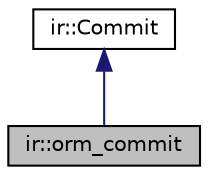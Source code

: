 digraph "ir::orm_commit"
{
 // LATEX_PDF_SIZE
  edge [fontname="Helvetica",fontsize="10",labelfontname="Helvetica",labelfontsize="10"];
  node [fontname="Helvetica",fontsize="10",shape=record];
  Node1 [label="ir::orm_commit",height=0.2,width=0.4,color="black", fillcolor="grey75", style="filled", fontcolor="black",tooltip="ORM wrapper for the commit data."];
  Node2 -> Node1 [dir="back",color="midnightblue",fontsize="10",style="solid",fontname="Helvetica"];
  Node2 [label="ir::Commit",height=0.2,width=0.4,color="black", fillcolor="white", style="filled",URL="$structir_1_1_commit.html",tooltip="single commit by author, taken at some point in time"];
}
